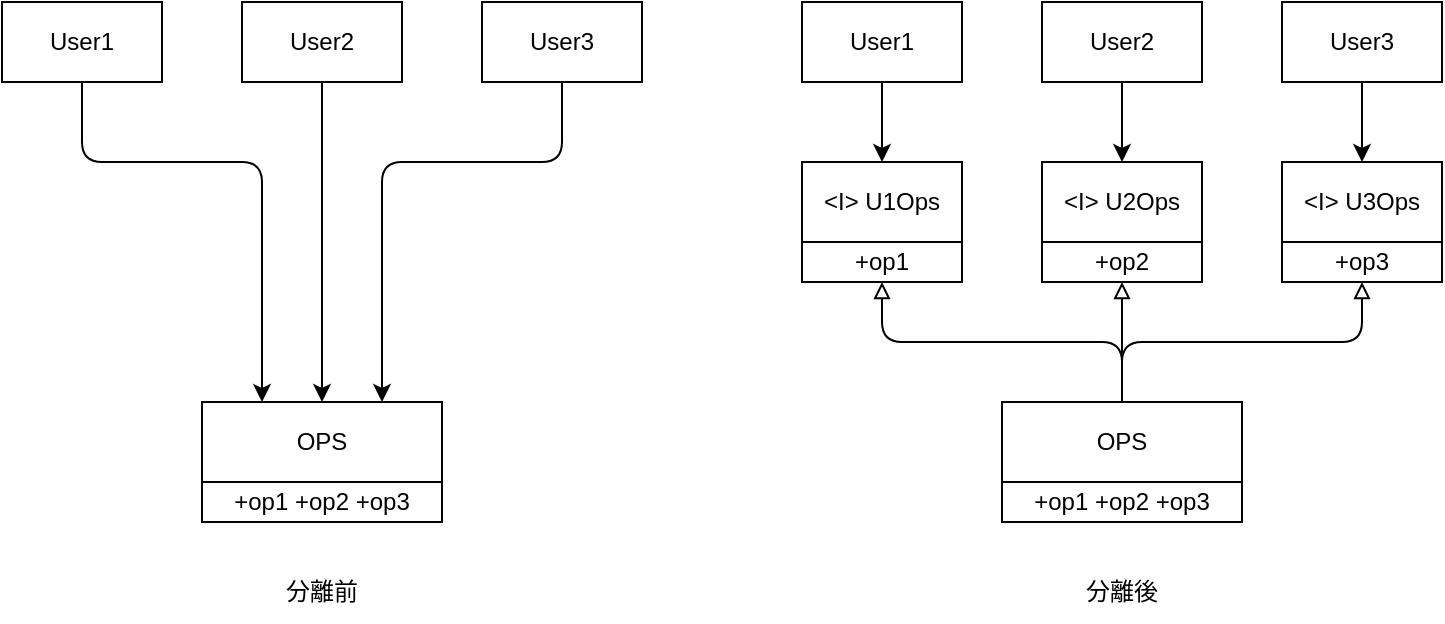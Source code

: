<mxfile>
    <diagram id="n6QnTRKE7a7v1XjjGeLk" name="Page-1">
        <mxGraphModel dx="746" dy="1162" grid="1" gridSize="10" guides="1" tooltips="1" connect="1" arrows="1" fold="1" page="1" pageScale="1" pageWidth="850" pageHeight="1100" math="0" shadow="0">
            <root>
                <mxCell id="0"/>
                <mxCell id="1" parent="0"/>
                <mxCell id="8" style="edgeStyle=none;html=1;entryX=0.25;entryY=0;entryDx=0;entryDy=0;" edge="1" parent="1" source="2" target="5">
                    <mxGeometry relative="1" as="geometry">
                        <mxPoint x="200" y="160" as="targetPoint"/>
                        <Array as="points">
                            <mxPoint x="80" y="120"/>
                            <mxPoint x="170" y="120"/>
                        </Array>
                    </mxGeometry>
                </mxCell>
                <mxCell id="2" value="User1" style="rounded=0;whiteSpace=wrap;html=1;" vertex="1" parent="1">
                    <mxGeometry x="40" y="40" width="80" height="40" as="geometry"/>
                </mxCell>
                <mxCell id="7" style="edgeStyle=none;html=1;exitX=0.5;exitY=1;exitDx=0;exitDy=0;entryX=0.5;entryY=0;entryDx=0;entryDy=0;" edge="1" parent="1" source="3" target="5">
                    <mxGeometry relative="1" as="geometry"/>
                </mxCell>
                <mxCell id="3" value="User2" style="rounded=0;whiteSpace=wrap;html=1;" vertex="1" parent="1">
                    <mxGeometry x="160" y="40" width="80" height="40" as="geometry"/>
                </mxCell>
                <mxCell id="9" style="edgeStyle=none;html=1;entryX=0.75;entryY=0;entryDx=0;entryDy=0;" edge="1" parent="1" source="4" target="5">
                    <mxGeometry relative="1" as="geometry">
                        <Array as="points">
                            <mxPoint x="320" y="120"/>
                            <mxPoint x="230" y="120"/>
                        </Array>
                    </mxGeometry>
                </mxCell>
                <mxCell id="4" value="User3" style="rounded=0;whiteSpace=wrap;html=1;" vertex="1" parent="1">
                    <mxGeometry x="280" y="40" width="80" height="40" as="geometry"/>
                </mxCell>
                <mxCell id="5" value="OPS" style="rounded=0;whiteSpace=wrap;html=1;" vertex="1" parent="1">
                    <mxGeometry x="140" y="240" width="120" height="40" as="geometry"/>
                </mxCell>
                <mxCell id="6" value="+op1 +op2 +op3" style="rounded=0;whiteSpace=wrap;html=1;" vertex="1" parent="1">
                    <mxGeometry x="140" y="280" width="120" height="20" as="geometry"/>
                </mxCell>
                <mxCell id="25" style="edgeStyle=none;html=1;entryX=0.5;entryY=0;entryDx=0;entryDy=0;" edge="1" parent="1" source="12" target="21">
                    <mxGeometry relative="1" as="geometry"/>
                </mxCell>
                <mxCell id="12" value="User1" style="rounded=0;whiteSpace=wrap;html=1;" vertex="1" parent="1">
                    <mxGeometry x="440" y="40" width="80" height="40" as="geometry"/>
                </mxCell>
                <mxCell id="27" style="edgeStyle=none;html=1;entryX=0.5;entryY=0;entryDx=0;entryDy=0;" edge="1" parent="1" source="14" target="19">
                    <mxGeometry relative="1" as="geometry"/>
                </mxCell>
                <mxCell id="14" value="User2" style="rounded=0;whiteSpace=wrap;html=1;" vertex="1" parent="1">
                    <mxGeometry x="560" y="40" width="80" height="40" as="geometry"/>
                </mxCell>
                <mxCell id="28" style="edgeStyle=none;html=1;entryX=0.5;entryY=0;entryDx=0;entryDy=0;" edge="1" parent="1" source="16" target="23">
                    <mxGeometry relative="1" as="geometry"/>
                </mxCell>
                <mxCell id="16" value="User3" style="rounded=0;whiteSpace=wrap;html=1;" vertex="1" parent="1">
                    <mxGeometry x="680" y="40" width="80" height="40" as="geometry"/>
                </mxCell>
                <mxCell id="29" style="edgeStyle=none;html=1;exitX=0.5;exitY=0;exitDx=0;exitDy=0;entryX=0.5;entryY=1;entryDx=0;entryDy=0;endArrow=block;endFill=0;" edge="1" parent="1" source="17" target="22">
                    <mxGeometry relative="1" as="geometry">
                        <Array as="points">
                            <mxPoint x="600" y="210"/>
                            <mxPoint x="480" y="210"/>
                        </Array>
                    </mxGeometry>
                </mxCell>
                <mxCell id="17" value="OPS" style="rounded=0;whiteSpace=wrap;html=1;" vertex="1" parent="1">
                    <mxGeometry x="540" y="240" width="120" height="40" as="geometry"/>
                </mxCell>
                <mxCell id="18" value="+op1 +op2 +op3" style="rounded=0;whiteSpace=wrap;html=1;" vertex="1" parent="1">
                    <mxGeometry x="540" y="280" width="120" height="20" as="geometry"/>
                </mxCell>
                <mxCell id="19" value="&amp;lt;I&amp;gt; U2Ops" style="rounded=0;whiteSpace=wrap;html=1;" vertex="1" parent="1">
                    <mxGeometry x="560" y="120" width="80" height="40" as="geometry"/>
                </mxCell>
                <mxCell id="20" value="+op2" style="rounded=0;whiteSpace=wrap;html=1;" vertex="1" parent="1">
                    <mxGeometry x="560" y="160" width="80" height="20" as="geometry"/>
                </mxCell>
                <mxCell id="21" value="&amp;lt;I&amp;gt; U1Ops" style="rounded=0;whiteSpace=wrap;html=1;" vertex="1" parent="1">
                    <mxGeometry x="440" y="120" width="80" height="40" as="geometry"/>
                </mxCell>
                <mxCell id="22" value="+op1" style="rounded=0;whiteSpace=wrap;html=1;" vertex="1" parent="1">
                    <mxGeometry x="440" y="160" width="80" height="20" as="geometry"/>
                </mxCell>
                <mxCell id="23" value="&amp;lt;I&amp;gt; U3Ops" style="rounded=0;whiteSpace=wrap;html=1;" vertex="1" parent="1">
                    <mxGeometry x="680" y="120" width="80" height="40" as="geometry"/>
                </mxCell>
                <mxCell id="24" value="+op3" style="rounded=0;whiteSpace=wrap;html=1;" vertex="1" parent="1">
                    <mxGeometry x="680" y="160" width="80" height="20" as="geometry"/>
                </mxCell>
                <mxCell id="30" style="edgeStyle=none;html=1;exitX=0.5;exitY=0;exitDx=0;exitDy=0;entryX=0.5;entryY=1;entryDx=0;entryDy=0;endArrow=block;endFill=0;" edge="1" parent="1" source="17" target="24">
                    <mxGeometry relative="1" as="geometry">
                        <mxPoint x="610" y="250" as="sourcePoint"/>
                        <mxPoint x="490" y="190" as="targetPoint"/>
                        <Array as="points">
                            <mxPoint x="600" y="210"/>
                            <mxPoint x="720" y="210"/>
                        </Array>
                    </mxGeometry>
                </mxCell>
                <mxCell id="32" value="" style="endArrow=block;html=1;entryX=0.5;entryY=1;entryDx=0;entryDy=0;exitX=0.5;exitY=0;exitDx=0;exitDy=0;endFill=0;" edge="1" parent="1" source="17" target="20">
                    <mxGeometry width="50" height="50" relative="1" as="geometry">
                        <mxPoint x="420" y="600" as="sourcePoint"/>
                        <mxPoint x="470" y="550" as="targetPoint"/>
                    </mxGeometry>
                </mxCell>
                <mxCell id="33" value="分離前" style="text;html=1;strokeColor=none;fillColor=none;align=center;verticalAlign=middle;whiteSpace=wrap;rounded=0;" vertex="1" parent="1">
                    <mxGeometry x="170" y="320" width="60" height="30" as="geometry"/>
                </mxCell>
                <mxCell id="34" value="分離後" style="text;html=1;strokeColor=none;fillColor=none;align=center;verticalAlign=middle;whiteSpace=wrap;rounded=0;" vertex="1" parent="1">
                    <mxGeometry x="570" y="320" width="60" height="30" as="geometry"/>
                </mxCell>
            </root>
        </mxGraphModel>
    </diagram>
</mxfile>